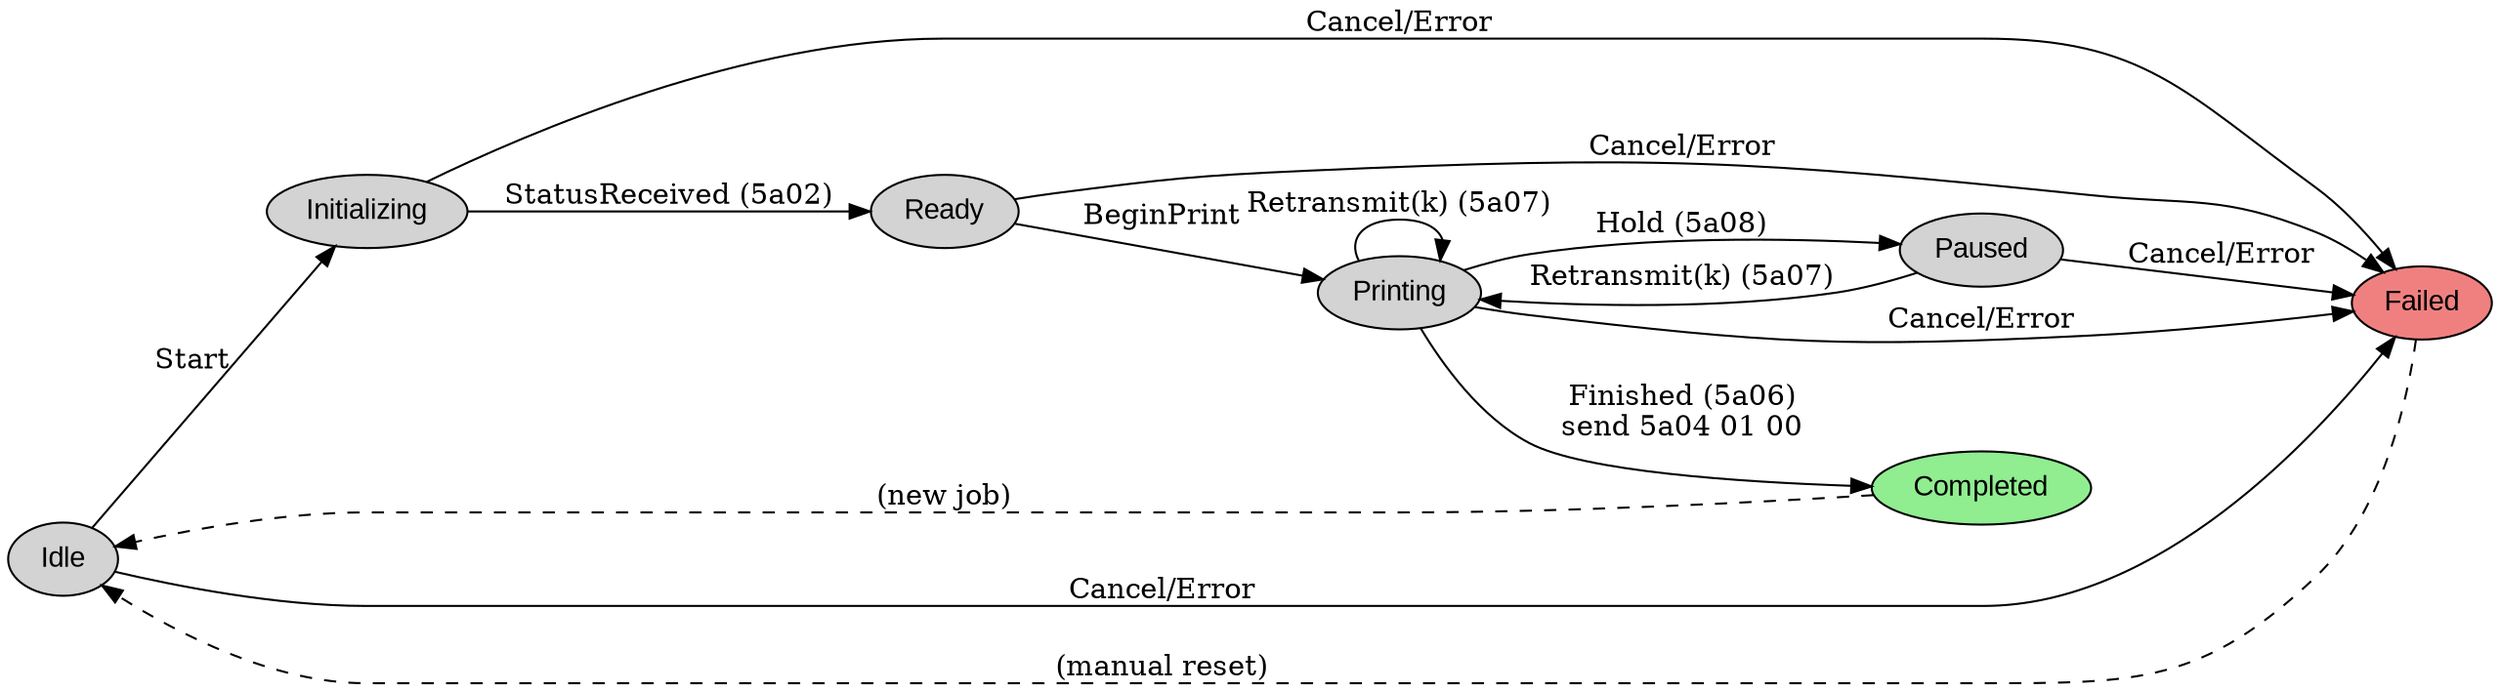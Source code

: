 digraph PrinterFSM {
    rankdir=LR;
    node [shape=ellipse style=filled fillcolor=lightgray fontname=Arial];

    Idle -> Initializing [label="Start"];
    Initializing -> Ready [label="StatusReceived (5a02)"];
    Ready -> Printing [label="BeginPrint"];

    Printing -> Paused [label="Hold (5a08)"];
    Printing -> Printing [label="Retransmit(k) (5a07)"];
    Printing -> Completed [label="Finished (5a06)\nsend 5a04 01 00"];

    Paused -> Printing [label="Retransmit(k) (5a07)"];

    Idle -> Failed [label="Cancel/Error"];
    Initializing -> Failed [label="Cancel/Error"];
    Ready -> Failed [label="Cancel/Error"];
    Printing -> Failed [label="Cancel/Error"];
    Paused -> Failed [label="Cancel/Error"];

    Completed -> Idle [label="(new job)", style=dashed];
    Failed -> Idle [label="(manual reset)", style=dashed];

    // Final states
    Completed [fillcolor=lightgreen];
    Failed [fillcolor=lightcoral];
}

